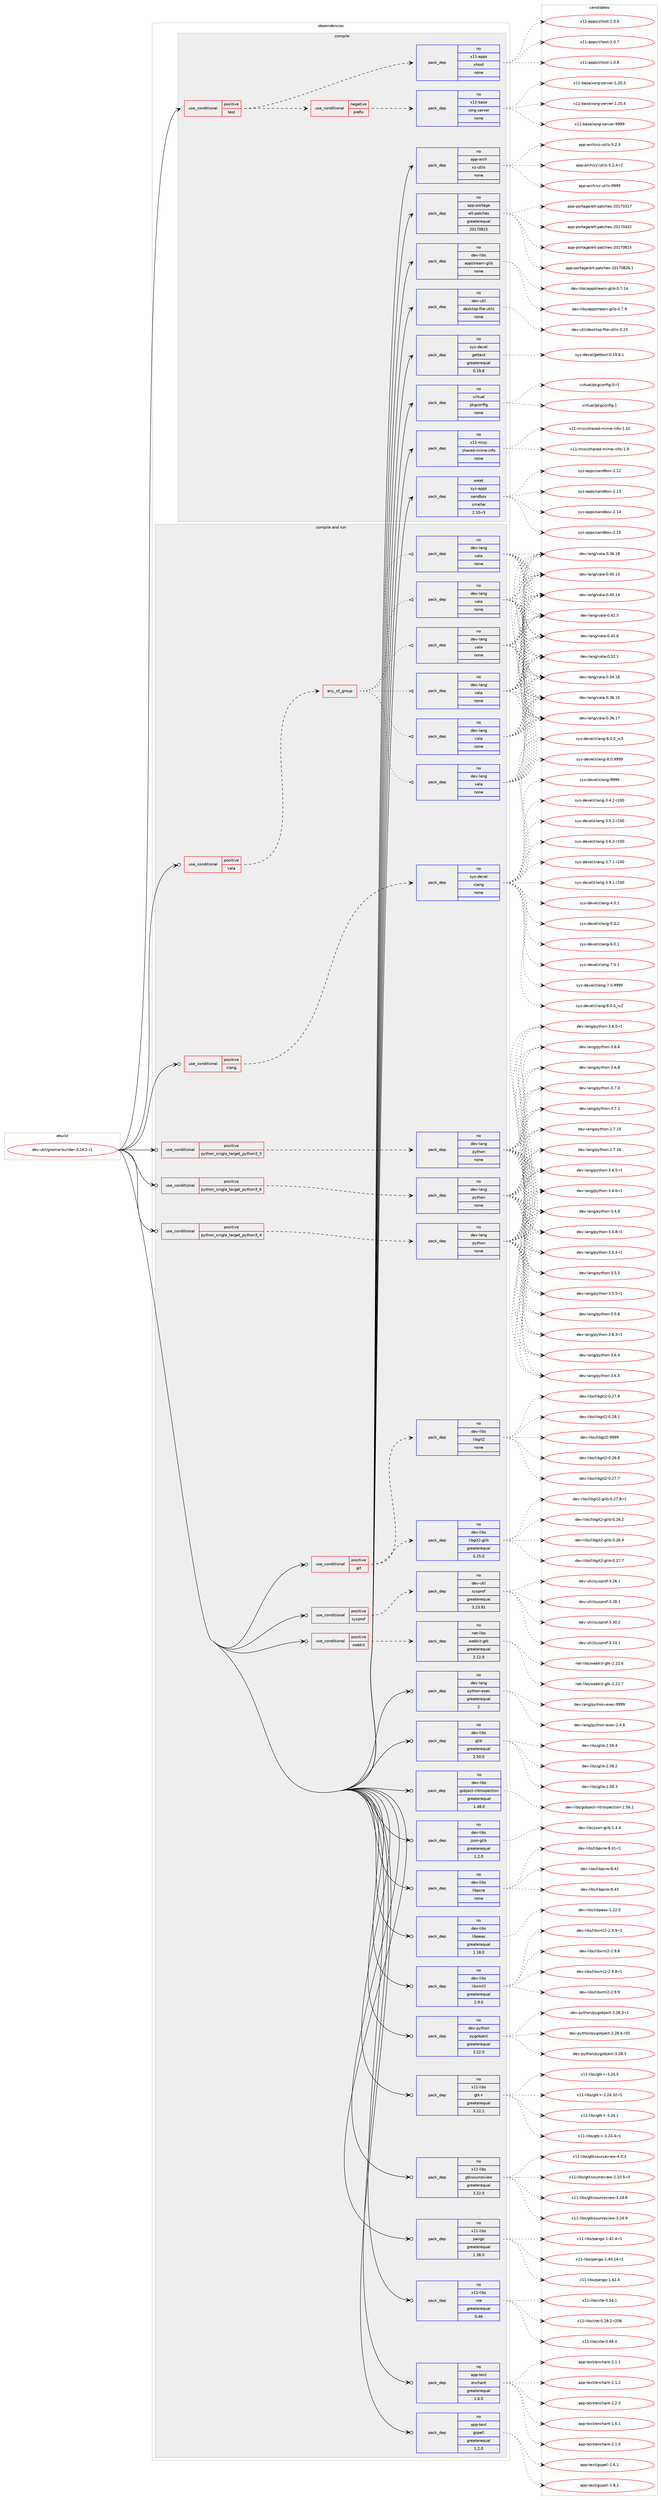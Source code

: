digraph prolog {

# *************
# Graph options
# *************

newrank=true;
concentrate=true;
compound=true;
graph [rankdir=LR,fontname=Helvetica,fontsize=10,ranksep=1.5];#, ranksep=2.5, nodesep=0.2];
edge  [arrowhead=vee];
node  [fontname=Helvetica,fontsize=10];

# **********
# The ebuild
# **********

subgraph cluster_leftcol {
color=gray;
rank=same;
label=<<i>ebuild</i>>;
id [label="dev-util/gnome-builder-3.24.2-r1", color=red, width=4, href="../dev-util/gnome-builder-3.24.2-r1.svg"];
}

# ****************
# The dependencies
# ****************

subgraph cluster_midcol {
color=gray;
label=<<i>dependencies</i>>;
subgraph cluster_compile {
fillcolor="#eeeeee";
style=filled;
label=<<i>compile</i>>;
subgraph cond424450 {
dependency1545795 [label=<<TABLE BORDER="0" CELLBORDER="1" CELLSPACING="0" CELLPADDING="4"><TR><TD ROWSPAN="3" CELLPADDING="10">use_conditional</TD></TR><TR><TD>positive</TD></TR><TR><TD>test</TD></TR></TABLE>>, shape=none, color=red];
subgraph cond424451 {
dependency1545796 [label=<<TABLE BORDER="0" CELLBORDER="1" CELLSPACING="0" CELLPADDING="4"><TR><TD ROWSPAN="3" CELLPADDING="10">use_conditional</TD></TR><TR><TD>negative</TD></TR><TR><TD>prefix</TD></TR></TABLE>>, shape=none, color=red];
subgraph pack1097699 {
dependency1545797 [label=<<TABLE BORDER="0" CELLBORDER="1" CELLSPACING="0" CELLPADDING="4" WIDTH="220"><TR><TD ROWSPAN="6" CELLPADDING="30">pack_dep</TD></TR><TR><TD WIDTH="110">no</TD></TR><TR><TD>x11-base</TD></TR><TR><TD>xorg-server</TD></TR><TR><TD>none</TD></TR><TR><TD></TD></TR></TABLE>>, shape=none, color=blue];
}
dependency1545796:e -> dependency1545797:w [weight=20,style="dashed",arrowhead="vee"];
}
dependency1545795:e -> dependency1545796:w [weight=20,style="dashed",arrowhead="vee"];
subgraph pack1097700 {
dependency1545798 [label=<<TABLE BORDER="0" CELLBORDER="1" CELLSPACING="0" CELLPADDING="4" WIDTH="220"><TR><TD ROWSPAN="6" CELLPADDING="30">pack_dep</TD></TR><TR><TD WIDTH="110">no</TD></TR><TR><TD>x11-apps</TD></TR><TR><TD>xhost</TD></TR><TR><TD>none</TD></TR><TR><TD></TD></TR></TABLE>>, shape=none, color=blue];
}
dependency1545795:e -> dependency1545798:w [weight=20,style="dashed",arrowhead="vee"];
}
id:e -> dependency1545795:w [weight=20,style="solid",arrowhead="vee"];
subgraph pack1097701 {
dependency1545799 [label=<<TABLE BORDER="0" CELLBORDER="1" CELLSPACING="0" CELLPADDING="4" WIDTH="220"><TR><TD ROWSPAN="6" CELLPADDING="30">pack_dep</TD></TR><TR><TD WIDTH="110">no</TD></TR><TR><TD>app-arch</TD></TR><TR><TD>xz-utils</TD></TR><TR><TD>none</TD></TR><TR><TD></TD></TR></TABLE>>, shape=none, color=blue];
}
id:e -> dependency1545799:w [weight=20,style="solid",arrowhead="vee"];
subgraph pack1097702 {
dependency1545800 [label=<<TABLE BORDER="0" CELLBORDER="1" CELLSPACING="0" CELLPADDING="4" WIDTH="220"><TR><TD ROWSPAN="6" CELLPADDING="30">pack_dep</TD></TR><TR><TD WIDTH="110">no</TD></TR><TR><TD>app-portage</TD></TR><TR><TD>elt-patches</TD></TR><TR><TD>greaterequal</TD></TR><TR><TD>20170815</TD></TR></TABLE>>, shape=none, color=blue];
}
id:e -> dependency1545800:w [weight=20,style="solid",arrowhead="vee"];
subgraph pack1097703 {
dependency1545801 [label=<<TABLE BORDER="0" CELLBORDER="1" CELLSPACING="0" CELLPADDING="4" WIDTH="220"><TR><TD ROWSPAN="6" CELLPADDING="30">pack_dep</TD></TR><TR><TD WIDTH="110">no</TD></TR><TR><TD>dev-libs</TD></TR><TR><TD>appstream-glib</TD></TR><TR><TD>none</TD></TR><TR><TD></TD></TR></TABLE>>, shape=none, color=blue];
}
id:e -> dependency1545801:w [weight=20,style="solid",arrowhead="vee"];
subgraph pack1097704 {
dependency1545802 [label=<<TABLE BORDER="0" CELLBORDER="1" CELLSPACING="0" CELLPADDING="4" WIDTH="220"><TR><TD ROWSPAN="6" CELLPADDING="30">pack_dep</TD></TR><TR><TD WIDTH="110">no</TD></TR><TR><TD>dev-util</TD></TR><TR><TD>desktop-file-utils</TD></TR><TR><TD>none</TD></TR><TR><TD></TD></TR></TABLE>>, shape=none, color=blue];
}
id:e -> dependency1545802:w [weight=20,style="solid",arrowhead="vee"];
subgraph pack1097705 {
dependency1545803 [label=<<TABLE BORDER="0" CELLBORDER="1" CELLSPACING="0" CELLPADDING="4" WIDTH="220"><TR><TD ROWSPAN="6" CELLPADDING="30">pack_dep</TD></TR><TR><TD WIDTH="110">no</TD></TR><TR><TD>sys-devel</TD></TR><TR><TD>gettext</TD></TR><TR><TD>greaterequal</TD></TR><TR><TD>0.19.8</TD></TR></TABLE>>, shape=none, color=blue];
}
id:e -> dependency1545803:w [weight=20,style="solid",arrowhead="vee"];
subgraph pack1097706 {
dependency1545804 [label=<<TABLE BORDER="0" CELLBORDER="1" CELLSPACING="0" CELLPADDING="4" WIDTH="220"><TR><TD ROWSPAN="6" CELLPADDING="30">pack_dep</TD></TR><TR><TD WIDTH="110">no</TD></TR><TR><TD>virtual</TD></TR><TR><TD>pkgconfig</TD></TR><TR><TD>none</TD></TR><TR><TD></TD></TR></TABLE>>, shape=none, color=blue];
}
id:e -> dependency1545804:w [weight=20,style="solid",arrowhead="vee"];
subgraph pack1097707 {
dependency1545805 [label=<<TABLE BORDER="0" CELLBORDER="1" CELLSPACING="0" CELLPADDING="4" WIDTH="220"><TR><TD ROWSPAN="6" CELLPADDING="30">pack_dep</TD></TR><TR><TD WIDTH="110">no</TD></TR><TR><TD>x11-misc</TD></TR><TR><TD>shared-mime-info</TD></TR><TR><TD>none</TD></TR><TR><TD></TD></TR></TABLE>>, shape=none, color=blue];
}
id:e -> dependency1545805:w [weight=20,style="solid",arrowhead="vee"];
subgraph pack1097708 {
dependency1545806 [label=<<TABLE BORDER="0" CELLBORDER="1" CELLSPACING="0" CELLPADDING="4" WIDTH="220"><TR><TD ROWSPAN="6" CELLPADDING="30">pack_dep</TD></TR><TR><TD WIDTH="110">weak</TD></TR><TR><TD>sys-apps</TD></TR><TR><TD>sandbox</TD></TR><TR><TD>smaller</TD></TR><TR><TD>2.10-r3</TD></TR></TABLE>>, shape=none, color=blue];
}
id:e -> dependency1545806:w [weight=20,style="solid",arrowhead="vee"];
}
subgraph cluster_compileandrun {
fillcolor="#eeeeee";
style=filled;
label=<<i>compile and run</i>>;
subgraph cond424452 {
dependency1545807 [label=<<TABLE BORDER="0" CELLBORDER="1" CELLSPACING="0" CELLPADDING="4"><TR><TD ROWSPAN="3" CELLPADDING="10">use_conditional</TD></TR><TR><TD>positive</TD></TR><TR><TD>clang</TD></TR></TABLE>>, shape=none, color=red];
subgraph pack1097709 {
dependency1545808 [label=<<TABLE BORDER="0" CELLBORDER="1" CELLSPACING="0" CELLPADDING="4" WIDTH="220"><TR><TD ROWSPAN="6" CELLPADDING="30">pack_dep</TD></TR><TR><TD WIDTH="110">no</TD></TR><TR><TD>sys-devel</TD></TR><TR><TD>clang</TD></TR><TR><TD>none</TD></TR><TR><TD></TD></TR></TABLE>>, shape=none, color=blue];
}
dependency1545807:e -> dependency1545808:w [weight=20,style="dashed",arrowhead="vee"];
}
id:e -> dependency1545807:w [weight=20,style="solid",arrowhead="odotvee"];
subgraph cond424453 {
dependency1545809 [label=<<TABLE BORDER="0" CELLBORDER="1" CELLSPACING="0" CELLPADDING="4"><TR><TD ROWSPAN="3" CELLPADDING="10">use_conditional</TD></TR><TR><TD>positive</TD></TR><TR><TD>git</TD></TR></TABLE>>, shape=none, color=red];
subgraph pack1097710 {
dependency1545810 [label=<<TABLE BORDER="0" CELLBORDER="1" CELLSPACING="0" CELLPADDING="4" WIDTH="220"><TR><TD ROWSPAN="6" CELLPADDING="30">pack_dep</TD></TR><TR><TD WIDTH="110">no</TD></TR><TR><TD>dev-libs</TD></TR><TR><TD>libgit2</TD></TR><TR><TD>none</TD></TR><TR><TD></TD></TR></TABLE>>, shape=none, color=blue];
}
dependency1545809:e -> dependency1545810:w [weight=20,style="dashed",arrowhead="vee"];
subgraph pack1097711 {
dependency1545811 [label=<<TABLE BORDER="0" CELLBORDER="1" CELLSPACING="0" CELLPADDING="4" WIDTH="220"><TR><TD ROWSPAN="6" CELLPADDING="30">pack_dep</TD></TR><TR><TD WIDTH="110">no</TD></TR><TR><TD>dev-libs</TD></TR><TR><TD>libgit2-glib</TD></TR><TR><TD>greaterequal</TD></TR><TR><TD>0.25.0</TD></TR></TABLE>>, shape=none, color=blue];
}
dependency1545809:e -> dependency1545811:w [weight=20,style="dashed",arrowhead="vee"];
}
id:e -> dependency1545809:w [weight=20,style="solid",arrowhead="odotvee"];
subgraph cond424454 {
dependency1545812 [label=<<TABLE BORDER="0" CELLBORDER="1" CELLSPACING="0" CELLPADDING="4"><TR><TD ROWSPAN="3" CELLPADDING="10">use_conditional</TD></TR><TR><TD>positive</TD></TR><TR><TD>python_single_target_python3_4</TD></TR></TABLE>>, shape=none, color=red];
subgraph pack1097712 {
dependency1545813 [label=<<TABLE BORDER="0" CELLBORDER="1" CELLSPACING="0" CELLPADDING="4" WIDTH="220"><TR><TD ROWSPAN="6" CELLPADDING="30">pack_dep</TD></TR><TR><TD WIDTH="110">no</TD></TR><TR><TD>dev-lang</TD></TR><TR><TD>python</TD></TR><TR><TD>none</TD></TR><TR><TD></TD></TR></TABLE>>, shape=none, color=blue];
}
dependency1545812:e -> dependency1545813:w [weight=20,style="dashed",arrowhead="vee"];
}
id:e -> dependency1545812:w [weight=20,style="solid",arrowhead="odotvee"];
subgraph cond424455 {
dependency1545814 [label=<<TABLE BORDER="0" CELLBORDER="1" CELLSPACING="0" CELLPADDING="4"><TR><TD ROWSPAN="3" CELLPADDING="10">use_conditional</TD></TR><TR><TD>positive</TD></TR><TR><TD>python_single_target_python3_5</TD></TR></TABLE>>, shape=none, color=red];
subgraph pack1097713 {
dependency1545815 [label=<<TABLE BORDER="0" CELLBORDER="1" CELLSPACING="0" CELLPADDING="4" WIDTH="220"><TR><TD ROWSPAN="6" CELLPADDING="30">pack_dep</TD></TR><TR><TD WIDTH="110">no</TD></TR><TR><TD>dev-lang</TD></TR><TR><TD>python</TD></TR><TR><TD>none</TD></TR><TR><TD></TD></TR></TABLE>>, shape=none, color=blue];
}
dependency1545814:e -> dependency1545815:w [weight=20,style="dashed",arrowhead="vee"];
}
id:e -> dependency1545814:w [weight=20,style="solid",arrowhead="odotvee"];
subgraph cond424456 {
dependency1545816 [label=<<TABLE BORDER="0" CELLBORDER="1" CELLSPACING="0" CELLPADDING="4"><TR><TD ROWSPAN="3" CELLPADDING="10">use_conditional</TD></TR><TR><TD>positive</TD></TR><TR><TD>python_single_target_python3_6</TD></TR></TABLE>>, shape=none, color=red];
subgraph pack1097714 {
dependency1545817 [label=<<TABLE BORDER="0" CELLBORDER="1" CELLSPACING="0" CELLPADDING="4" WIDTH="220"><TR><TD ROWSPAN="6" CELLPADDING="30">pack_dep</TD></TR><TR><TD WIDTH="110">no</TD></TR><TR><TD>dev-lang</TD></TR><TR><TD>python</TD></TR><TR><TD>none</TD></TR><TR><TD></TD></TR></TABLE>>, shape=none, color=blue];
}
dependency1545816:e -> dependency1545817:w [weight=20,style="dashed",arrowhead="vee"];
}
id:e -> dependency1545816:w [weight=20,style="solid",arrowhead="odotvee"];
subgraph cond424457 {
dependency1545818 [label=<<TABLE BORDER="0" CELLBORDER="1" CELLSPACING="0" CELLPADDING="4"><TR><TD ROWSPAN="3" CELLPADDING="10">use_conditional</TD></TR><TR><TD>positive</TD></TR><TR><TD>sysprof</TD></TR></TABLE>>, shape=none, color=red];
subgraph pack1097715 {
dependency1545819 [label=<<TABLE BORDER="0" CELLBORDER="1" CELLSPACING="0" CELLPADDING="4" WIDTH="220"><TR><TD ROWSPAN="6" CELLPADDING="30">pack_dep</TD></TR><TR><TD WIDTH="110">no</TD></TR><TR><TD>dev-util</TD></TR><TR><TD>sysprof</TD></TR><TR><TD>greaterequal</TD></TR><TR><TD>3.23.91</TD></TR></TABLE>>, shape=none, color=blue];
}
dependency1545818:e -> dependency1545819:w [weight=20,style="dashed",arrowhead="vee"];
}
id:e -> dependency1545818:w [weight=20,style="solid",arrowhead="odotvee"];
subgraph cond424458 {
dependency1545820 [label=<<TABLE BORDER="0" CELLBORDER="1" CELLSPACING="0" CELLPADDING="4"><TR><TD ROWSPAN="3" CELLPADDING="10">use_conditional</TD></TR><TR><TD>positive</TD></TR><TR><TD>vala</TD></TR></TABLE>>, shape=none, color=red];
subgraph any23053 {
dependency1545821 [label=<<TABLE BORDER="0" CELLBORDER="1" CELLSPACING="0" CELLPADDING="4"><TR><TD CELLPADDING="10">any_of_group</TD></TR></TABLE>>, shape=none, color=red];subgraph pack1097716 {
dependency1545822 [label=<<TABLE BORDER="0" CELLBORDER="1" CELLSPACING="0" CELLPADDING="4" WIDTH="220"><TR><TD ROWSPAN="6" CELLPADDING="30">pack_dep</TD></TR><TR><TD WIDTH="110">no</TD></TR><TR><TD>dev-lang</TD></TR><TR><TD>vala</TD></TR><TR><TD>none</TD></TR><TR><TD></TD></TR></TABLE>>, shape=none, color=blue];
}
dependency1545821:e -> dependency1545822:w [weight=20,style="dotted",arrowhead="oinv"];
subgraph pack1097717 {
dependency1545823 [label=<<TABLE BORDER="0" CELLBORDER="1" CELLSPACING="0" CELLPADDING="4" WIDTH="220"><TR><TD ROWSPAN="6" CELLPADDING="30">pack_dep</TD></TR><TR><TD WIDTH="110">no</TD></TR><TR><TD>dev-lang</TD></TR><TR><TD>vala</TD></TR><TR><TD>none</TD></TR><TR><TD></TD></TR></TABLE>>, shape=none, color=blue];
}
dependency1545821:e -> dependency1545823:w [weight=20,style="dotted",arrowhead="oinv"];
subgraph pack1097718 {
dependency1545824 [label=<<TABLE BORDER="0" CELLBORDER="1" CELLSPACING="0" CELLPADDING="4" WIDTH="220"><TR><TD ROWSPAN="6" CELLPADDING="30">pack_dep</TD></TR><TR><TD WIDTH="110">no</TD></TR><TR><TD>dev-lang</TD></TR><TR><TD>vala</TD></TR><TR><TD>none</TD></TR><TR><TD></TD></TR></TABLE>>, shape=none, color=blue];
}
dependency1545821:e -> dependency1545824:w [weight=20,style="dotted",arrowhead="oinv"];
subgraph pack1097719 {
dependency1545825 [label=<<TABLE BORDER="0" CELLBORDER="1" CELLSPACING="0" CELLPADDING="4" WIDTH="220"><TR><TD ROWSPAN="6" CELLPADDING="30">pack_dep</TD></TR><TR><TD WIDTH="110">no</TD></TR><TR><TD>dev-lang</TD></TR><TR><TD>vala</TD></TR><TR><TD>none</TD></TR><TR><TD></TD></TR></TABLE>>, shape=none, color=blue];
}
dependency1545821:e -> dependency1545825:w [weight=20,style="dotted",arrowhead="oinv"];
subgraph pack1097720 {
dependency1545826 [label=<<TABLE BORDER="0" CELLBORDER="1" CELLSPACING="0" CELLPADDING="4" WIDTH="220"><TR><TD ROWSPAN="6" CELLPADDING="30">pack_dep</TD></TR><TR><TD WIDTH="110">no</TD></TR><TR><TD>dev-lang</TD></TR><TR><TD>vala</TD></TR><TR><TD>none</TD></TR><TR><TD></TD></TR></TABLE>>, shape=none, color=blue];
}
dependency1545821:e -> dependency1545826:w [weight=20,style="dotted",arrowhead="oinv"];
subgraph pack1097721 {
dependency1545827 [label=<<TABLE BORDER="0" CELLBORDER="1" CELLSPACING="0" CELLPADDING="4" WIDTH="220"><TR><TD ROWSPAN="6" CELLPADDING="30">pack_dep</TD></TR><TR><TD WIDTH="110">no</TD></TR><TR><TD>dev-lang</TD></TR><TR><TD>vala</TD></TR><TR><TD>none</TD></TR><TR><TD></TD></TR></TABLE>>, shape=none, color=blue];
}
dependency1545821:e -> dependency1545827:w [weight=20,style="dotted",arrowhead="oinv"];
}
dependency1545820:e -> dependency1545821:w [weight=20,style="dashed",arrowhead="vee"];
}
id:e -> dependency1545820:w [weight=20,style="solid",arrowhead="odotvee"];
subgraph cond424459 {
dependency1545828 [label=<<TABLE BORDER="0" CELLBORDER="1" CELLSPACING="0" CELLPADDING="4"><TR><TD ROWSPAN="3" CELLPADDING="10">use_conditional</TD></TR><TR><TD>positive</TD></TR><TR><TD>webkit</TD></TR></TABLE>>, shape=none, color=red];
subgraph pack1097722 {
dependency1545829 [label=<<TABLE BORDER="0" CELLBORDER="1" CELLSPACING="0" CELLPADDING="4" WIDTH="220"><TR><TD ROWSPAN="6" CELLPADDING="30">pack_dep</TD></TR><TR><TD WIDTH="110">no</TD></TR><TR><TD>net-libs</TD></TR><TR><TD>webkit-gtk</TD></TR><TR><TD>greaterequal</TD></TR><TR><TD>2.12.0</TD></TR></TABLE>>, shape=none, color=blue];
}
dependency1545828:e -> dependency1545829:w [weight=20,style="dashed",arrowhead="vee"];
}
id:e -> dependency1545828:w [weight=20,style="solid",arrowhead="odotvee"];
subgraph pack1097723 {
dependency1545830 [label=<<TABLE BORDER="0" CELLBORDER="1" CELLSPACING="0" CELLPADDING="4" WIDTH="220"><TR><TD ROWSPAN="6" CELLPADDING="30">pack_dep</TD></TR><TR><TD WIDTH="110">no</TD></TR><TR><TD>app-text</TD></TR><TR><TD>enchant</TD></TR><TR><TD>greaterequal</TD></TR><TR><TD>1.6.0</TD></TR></TABLE>>, shape=none, color=blue];
}
id:e -> dependency1545830:w [weight=20,style="solid",arrowhead="odotvee"];
subgraph pack1097724 {
dependency1545831 [label=<<TABLE BORDER="0" CELLBORDER="1" CELLSPACING="0" CELLPADDING="4" WIDTH="220"><TR><TD ROWSPAN="6" CELLPADDING="30">pack_dep</TD></TR><TR><TD WIDTH="110">no</TD></TR><TR><TD>app-text</TD></TR><TR><TD>gspell</TD></TR><TR><TD>greaterequal</TD></TR><TR><TD>1.2.0</TD></TR></TABLE>>, shape=none, color=blue];
}
id:e -> dependency1545831:w [weight=20,style="solid",arrowhead="odotvee"];
subgraph pack1097725 {
dependency1545832 [label=<<TABLE BORDER="0" CELLBORDER="1" CELLSPACING="0" CELLPADDING="4" WIDTH="220"><TR><TD ROWSPAN="6" CELLPADDING="30">pack_dep</TD></TR><TR><TD WIDTH="110">no</TD></TR><TR><TD>dev-lang</TD></TR><TR><TD>python-exec</TD></TR><TR><TD>greaterequal</TD></TR><TR><TD>2</TD></TR></TABLE>>, shape=none, color=blue];
}
id:e -> dependency1545832:w [weight=20,style="solid",arrowhead="odotvee"];
subgraph pack1097726 {
dependency1545833 [label=<<TABLE BORDER="0" CELLBORDER="1" CELLSPACING="0" CELLPADDING="4" WIDTH="220"><TR><TD ROWSPAN="6" CELLPADDING="30">pack_dep</TD></TR><TR><TD WIDTH="110">no</TD></TR><TR><TD>dev-libs</TD></TR><TR><TD>glib</TD></TR><TR><TD>greaterequal</TD></TR><TR><TD>2.50.0</TD></TR></TABLE>>, shape=none, color=blue];
}
id:e -> dependency1545833:w [weight=20,style="solid",arrowhead="odotvee"];
subgraph pack1097727 {
dependency1545834 [label=<<TABLE BORDER="0" CELLBORDER="1" CELLSPACING="0" CELLPADDING="4" WIDTH="220"><TR><TD ROWSPAN="6" CELLPADDING="30">pack_dep</TD></TR><TR><TD WIDTH="110">no</TD></TR><TR><TD>dev-libs</TD></TR><TR><TD>gobject-introspection</TD></TR><TR><TD>greaterequal</TD></TR><TR><TD>1.48.0</TD></TR></TABLE>>, shape=none, color=blue];
}
id:e -> dependency1545834:w [weight=20,style="solid",arrowhead="odotvee"];
subgraph pack1097728 {
dependency1545835 [label=<<TABLE BORDER="0" CELLBORDER="1" CELLSPACING="0" CELLPADDING="4" WIDTH="220"><TR><TD ROWSPAN="6" CELLPADDING="30">pack_dep</TD></TR><TR><TD WIDTH="110">no</TD></TR><TR><TD>dev-libs</TD></TR><TR><TD>json-glib</TD></TR><TR><TD>greaterequal</TD></TR><TR><TD>1.2.0</TD></TR></TABLE>>, shape=none, color=blue];
}
id:e -> dependency1545835:w [weight=20,style="solid",arrowhead="odotvee"];
subgraph pack1097729 {
dependency1545836 [label=<<TABLE BORDER="0" CELLBORDER="1" CELLSPACING="0" CELLPADDING="4" WIDTH="220"><TR><TD ROWSPAN="6" CELLPADDING="30">pack_dep</TD></TR><TR><TD WIDTH="110">no</TD></TR><TR><TD>dev-libs</TD></TR><TR><TD>libpcre</TD></TR><TR><TD>none</TD></TR><TR><TD></TD></TR></TABLE>>, shape=none, color=blue];
}
id:e -> dependency1545836:w [weight=20,style="solid",arrowhead="odotvee"];
subgraph pack1097730 {
dependency1545837 [label=<<TABLE BORDER="0" CELLBORDER="1" CELLSPACING="0" CELLPADDING="4" WIDTH="220"><TR><TD ROWSPAN="6" CELLPADDING="30">pack_dep</TD></TR><TR><TD WIDTH="110">no</TD></TR><TR><TD>dev-libs</TD></TR><TR><TD>libpeas</TD></TR><TR><TD>greaterequal</TD></TR><TR><TD>1.18.0</TD></TR></TABLE>>, shape=none, color=blue];
}
id:e -> dependency1545837:w [weight=20,style="solid",arrowhead="odotvee"];
subgraph pack1097731 {
dependency1545838 [label=<<TABLE BORDER="0" CELLBORDER="1" CELLSPACING="0" CELLPADDING="4" WIDTH="220"><TR><TD ROWSPAN="6" CELLPADDING="30">pack_dep</TD></TR><TR><TD WIDTH="110">no</TD></TR><TR><TD>dev-libs</TD></TR><TR><TD>libxml2</TD></TR><TR><TD>greaterequal</TD></TR><TR><TD>2.9.0</TD></TR></TABLE>>, shape=none, color=blue];
}
id:e -> dependency1545838:w [weight=20,style="solid",arrowhead="odotvee"];
subgraph pack1097732 {
dependency1545839 [label=<<TABLE BORDER="0" CELLBORDER="1" CELLSPACING="0" CELLPADDING="4" WIDTH="220"><TR><TD ROWSPAN="6" CELLPADDING="30">pack_dep</TD></TR><TR><TD WIDTH="110">no</TD></TR><TR><TD>dev-python</TD></TR><TR><TD>pygobject</TD></TR><TR><TD>greaterequal</TD></TR><TR><TD>3.22.0</TD></TR></TABLE>>, shape=none, color=blue];
}
id:e -> dependency1545839:w [weight=20,style="solid",arrowhead="odotvee"];
subgraph pack1097733 {
dependency1545840 [label=<<TABLE BORDER="0" CELLBORDER="1" CELLSPACING="0" CELLPADDING="4" WIDTH="220"><TR><TD ROWSPAN="6" CELLPADDING="30">pack_dep</TD></TR><TR><TD WIDTH="110">no</TD></TR><TR><TD>x11-libs</TD></TR><TR><TD>gtk+</TD></TR><TR><TD>greaterequal</TD></TR><TR><TD>3.22.1</TD></TR></TABLE>>, shape=none, color=blue];
}
id:e -> dependency1545840:w [weight=20,style="solid",arrowhead="odotvee"];
subgraph pack1097734 {
dependency1545841 [label=<<TABLE BORDER="0" CELLBORDER="1" CELLSPACING="0" CELLPADDING="4" WIDTH="220"><TR><TD ROWSPAN="6" CELLPADDING="30">pack_dep</TD></TR><TR><TD WIDTH="110">no</TD></TR><TR><TD>x11-libs</TD></TR><TR><TD>gtksourceview</TD></TR><TR><TD>greaterequal</TD></TR><TR><TD>3.22.0</TD></TR></TABLE>>, shape=none, color=blue];
}
id:e -> dependency1545841:w [weight=20,style="solid",arrowhead="odotvee"];
subgraph pack1097735 {
dependency1545842 [label=<<TABLE BORDER="0" CELLBORDER="1" CELLSPACING="0" CELLPADDING="4" WIDTH="220"><TR><TD ROWSPAN="6" CELLPADDING="30">pack_dep</TD></TR><TR><TD WIDTH="110">no</TD></TR><TR><TD>x11-libs</TD></TR><TR><TD>pango</TD></TR><TR><TD>greaterequal</TD></TR><TR><TD>1.38.0</TD></TR></TABLE>>, shape=none, color=blue];
}
id:e -> dependency1545842:w [weight=20,style="solid",arrowhead="odotvee"];
subgraph pack1097736 {
dependency1545843 [label=<<TABLE BORDER="0" CELLBORDER="1" CELLSPACING="0" CELLPADDING="4" WIDTH="220"><TR><TD ROWSPAN="6" CELLPADDING="30">pack_dep</TD></TR><TR><TD WIDTH="110">no</TD></TR><TR><TD>x11-libs</TD></TR><TR><TD>vte</TD></TR><TR><TD>greaterequal</TD></TR><TR><TD>0.46</TD></TR></TABLE>>, shape=none, color=blue];
}
id:e -> dependency1545843:w [weight=20,style="solid",arrowhead="odotvee"];
}
subgraph cluster_run {
fillcolor="#eeeeee";
style=filled;
label=<<i>run</i>>;
}
}

# **************
# The candidates
# **************

subgraph cluster_choices {
rank=same;
color=gray;
label=<<i>candidates</i>>;

subgraph choice1097699 {
color=black;
nodesep=1;
choice1204949459897115101471201111141034511510111411810111445494650484651 [label="x11-base/xorg-server-1.20.3", color=red, width=4,href="../x11-base/xorg-server-1.20.3.svg"];
choice1204949459897115101471201111141034511510111411810111445494650484652 [label="x11-base/xorg-server-1.20.4", color=red, width=4,href="../x11-base/xorg-server-1.20.4.svg"];
choice120494945989711510147120111114103451151011141181011144557575757 [label="x11-base/xorg-server-9999", color=red, width=4,href="../x11-base/xorg-server-9999.svg"];
dependency1545797:e -> choice1204949459897115101471201111141034511510111411810111445494650484651:w [style=dotted,weight="100"];
dependency1545797:e -> choice1204949459897115101471201111141034511510111411810111445494650484652:w [style=dotted,weight="100"];
dependency1545797:e -> choice120494945989711510147120111114103451151011141181011144557575757:w [style=dotted,weight="100"];
}
subgraph choice1097700 {
color=black;
nodesep=1;
choice1204949459711211211547120104111115116454946484654 [label="x11-apps/xhost-1.0.6", color=red, width=4,href="../x11-apps/xhost-1.0.6.svg"];
choice1204949459711211211547120104111115116454946484655 [label="x11-apps/xhost-1.0.7", color=red, width=4,href="../x11-apps/xhost-1.0.7.svg"];
choice1204949459711211211547120104111115116454946484656 [label="x11-apps/xhost-1.0.8", color=red, width=4,href="../x11-apps/xhost-1.0.8.svg"];
dependency1545798:e -> choice1204949459711211211547120104111115116454946484654:w [style=dotted,weight="100"];
dependency1545798:e -> choice1204949459711211211547120104111115116454946484655:w [style=dotted,weight="100"];
dependency1545798:e -> choice1204949459711211211547120104111115116454946484656:w [style=dotted,weight="100"];
}
subgraph choice1097701 {
color=black;
nodesep=1;
choice971121124597114991044712012245117116105108115455346504651 [label="app-arch/xz-utils-5.2.3", color=red, width=4,href="../app-arch/xz-utils-5.2.3.svg"];
choice9711211245971149910447120122451171161051081154553465046524511450 [label="app-arch/xz-utils-5.2.4-r2", color=red, width=4,href="../app-arch/xz-utils-5.2.4-r2.svg"];
choice9711211245971149910447120122451171161051081154557575757 [label="app-arch/xz-utils-9999", color=red, width=4,href="../app-arch/xz-utils-9999.svg"];
dependency1545799:e -> choice971121124597114991044712012245117116105108115455346504651:w [style=dotted,weight="100"];
dependency1545799:e -> choice9711211245971149910447120122451171161051081154553465046524511450:w [style=dotted,weight="100"];
dependency1545799:e -> choice9711211245971149910447120122451171161051081154557575757:w [style=dotted,weight="100"];
}
subgraph choice1097702 {
color=black;
nodesep=1;
choice97112112451121111141169710310147101108116451129711699104101115455048495548514955 [label="app-portage/elt-patches-20170317", color=red, width=4,href="../app-portage/elt-patches-20170317.svg"];
choice97112112451121111141169710310147101108116451129711699104101115455048495548525050 [label="app-portage/elt-patches-20170422", color=red, width=4,href="../app-portage/elt-patches-20170422.svg"];
choice97112112451121111141169710310147101108116451129711699104101115455048495548564953 [label="app-portage/elt-patches-20170815", color=red, width=4,href="../app-portage/elt-patches-20170815.svg"];
choice971121124511211111411697103101471011081164511297116991041011154550484955485650544649 [label="app-portage/elt-patches-20170826.1", color=red, width=4,href="../app-portage/elt-patches-20170826.1.svg"];
dependency1545800:e -> choice97112112451121111141169710310147101108116451129711699104101115455048495548514955:w [style=dotted,weight="100"];
dependency1545800:e -> choice97112112451121111141169710310147101108116451129711699104101115455048495548525050:w [style=dotted,weight="100"];
dependency1545800:e -> choice97112112451121111141169710310147101108116451129711699104101115455048495548564953:w [style=dotted,weight="100"];
dependency1545800:e -> choice971121124511211111411697103101471011081164511297116991041011154550484955485650544649:w [style=dotted,weight="100"];
}
subgraph choice1097703 {
color=black;
nodesep=1;
choice1001011184510810598115479711211211511611410197109451031081059845484655464952 [label="dev-libs/appstream-glib-0.7.14", color=red, width=4,href="../dev-libs/appstream-glib-0.7.14.svg"];
choice10010111845108105981154797112112115116114101971094510310810598454846554657 [label="dev-libs/appstream-glib-0.7.9", color=red, width=4,href="../dev-libs/appstream-glib-0.7.9.svg"];
dependency1545801:e -> choice1001011184510810598115479711211211511611410197109451031081059845484655464952:w [style=dotted,weight="100"];
dependency1545801:e -> choice10010111845108105981154797112112115116114101971094510310810598454846554657:w [style=dotted,weight="100"];
}
subgraph choice1097704 {
color=black;
nodesep=1;
choice100101118451171161051084710010111510711611111245102105108101451171161051081154548465051 [label="dev-util/desktop-file-utils-0.23", color=red, width=4,href="../dev-util/desktop-file-utils-0.23.svg"];
dependency1545802:e -> choice100101118451171161051084710010111510711611111245102105108101451171161051081154548465051:w [style=dotted,weight="100"];
}
subgraph choice1097705 {
color=black;
nodesep=1;
choice1151211154510010111810110847103101116116101120116454846495746564649 [label="sys-devel/gettext-0.19.8.1", color=red, width=4,href="../sys-devel/gettext-0.19.8.1.svg"];
dependency1545803:e -> choice1151211154510010111810110847103101116116101120116454846495746564649:w [style=dotted,weight="100"];
}
subgraph choice1097706 {
color=black;
nodesep=1;
choice11810511411611797108471121071039911111010210510345484511449 [label="virtual/pkgconfig-0-r1", color=red, width=4,href="../virtual/pkgconfig-0-r1.svg"];
choice1181051141161179710847112107103991111101021051034549 [label="virtual/pkgconfig-1", color=red, width=4,href="../virtual/pkgconfig-1.svg"];
dependency1545804:e -> choice11810511411611797108471121071039911111010210510345484511449:w [style=dotted,weight="100"];
dependency1545804:e -> choice1181051141161179710847112107103991111101021051034549:w [style=dotted,weight="100"];
}
subgraph choice1097707 {
color=black;
nodesep=1;
choice12049494510910511599471151049711410110045109105109101451051101021114549464948 [label="x11-misc/shared-mime-info-1.10", color=red, width=4,href="../x11-misc/shared-mime-info-1.10.svg"];
choice120494945109105115994711510497114101100451091051091014510511010211145494657 [label="x11-misc/shared-mime-info-1.9", color=red, width=4,href="../x11-misc/shared-mime-info-1.9.svg"];
dependency1545805:e -> choice12049494510910511599471151049711410110045109105109101451051101021114549464948:w [style=dotted,weight="100"];
dependency1545805:e -> choice120494945109105115994711510497114101100451091051091014510511010211145494657:w [style=dotted,weight="100"];
}
subgraph choice1097708 {
color=black;
nodesep=1;
choice11512111545971121121154711597110100981111204550464950 [label="sys-apps/sandbox-2.12", color=red, width=4,href="../sys-apps/sandbox-2.12.svg"];
choice11512111545971121121154711597110100981111204550464951 [label="sys-apps/sandbox-2.13", color=red, width=4,href="../sys-apps/sandbox-2.13.svg"];
choice11512111545971121121154711597110100981111204550464952 [label="sys-apps/sandbox-2.14", color=red, width=4,href="../sys-apps/sandbox-2.14.svg"];
choice11512111545971121121154711597110100981111204550464953 [label="sys-apps/sandbox-2.15", color=red, width=4,href="../sys-apps/sandbox-2.15.svg"];
dependency1545806:e -> choice11512111545971121121154711597110100981111204550464950:w [style=dotted,weight="100"];
dependency1545806:e -> choice11512111545971121121154711597110100981111204550464951:w [style=dotted,weight="100"];
dependency1545806:e -> choice11512111545971121121154711597110100981111204550464952:w [style=dotted,weight="100"];
dependency1545806:e -> choice11512111545971121121154711597110100981111204550464953:w [style=dotted,weight="100"];
}
subgraph choice1097709 {
color=black;
nodesep=1;
choice1151211154510010111810110847991089711010345514652465045114494848 [label="sys-devel/clang-3.4.2-r100", color=red, width=4,href="../sys-devel/clang-3.4.2-r100.svg"];
choice1151211154510010111810110847991089711010345514653465045114494848 [label="sys-devel/clang-3.5.2-r100", color=red, width=4,href="../sys-devel/clang-3.5.2-r100.svg"];
choice1151211154510010111810110847991089711010345514654465045114494848 [label="sys-devel/clang-3.6.2-r100", color=red, width=4,href="../sys-devel/clang-3.6.2-r100.svg"];
choice1151211154510010111810110847991089711010345514655464945114494848 [label="sys-devel/clang-3.7.1-r100", color=red, width=4,href="../sys-devel/clang-3.7.1-r100.svg"];
choice1151211154510010111810110847991089711010345514657464945114494848 [label="sys-devel/clang-3.9.1-r100", color=red, width=4,href="../sys-devel/clang-3.9.1-r100.svg"];
choice11512111545100101118101108479910897110103455246484649 [label="sys-devel/clang-4.0.1", color=red, width=4,href="../sys-devel/clang-4.0.1.svg"];
choice11512111545100101118101108479910897110103455346484650 [label="sys-devel/clang-5.0.2", color=red, width=4,href="../sys-devel/clang-5.0.2.svg"];
choice11512111545100101118101108479910897110103455446484649 [label="sys-devel/clang-6.0.1", color=red, width=4,href="../sys-devel/clang-6.0.1.svg"];
choice11512111545100101118101108479910897110103455546484649 [label="sys-devel/clang-7.0.1", color=red, width=4,href="../sys-devel/clang-7.0.1.svg"];
choice11512111545100101118101108479910897110103455546484657575757 [label="sys-devel/clang-7.0.9999", color=red, width=4,href="../sys-devel/clang-7.0.9999.svg"];
choice11512111545100101118101108479910897110103455646484648951149950 [label="sys-devel/clang-8.0.0_rc2", color=red, width=4,href="../sys-devel/clang-8.0.0_rc2.svg"];
choice11512111545100101118101108479910897110103455646484648951149951 [label="sys-devel/clang-8.0.0_rc3", color=red, width=4,href="../sys-devel/clang-8.0.0_rc3.svg"];
choice11512111545100101118101108479910897110103455646484657575757 [label="sys-devel/clang-8.0.9999", color=red, width=4,href="../sys-devel/clang-8.0.9999.svg"];
choice115121115451001011181011084799108971101034557575757 [label="sys-devel/clang-9999", color=red, width=4,href="../sys-devel/clang-9999.svg"];
dependency1545808:e -> choice1151211154510010111810110847991089711010345514652465045114494848:w [style=dotted,weight="100"];
dependency1545808:e -> choice1151211154510010111810110847991089711010345514653465045114494848:w [style=dotted,weight="100"];
dependency1545808:e -> choice1151211154510010111810110847991089711010345514654465045114494848:w [style=dotted,weight="100"];
dependency1545808:e -> choice1151211154510010111810110847991089711010345514655464945114494848:w [style=dotted,weight="100"];
dependency1545808:e -> choice1151211154510010111810110847991089711010345514657464945114494848:w [style=dotted,weight="100"];
dependency1545808:e -> choice11512111545100101118101108479910897110103455246484649:w [style=dotted,weight="100"];
dependency1545808:e -> choice11512111545100101118101108479910897110103455346484650:w [style=dotted,weight="100"];
dependency1545808:e -> choice11512111545100101118101108479910897110103455446484649:w [style=dotted,weight="100"];
dependency1545808:e -> choice11512111545100101118101108479910897110103455546484649:w [style=dotted,weight="100"];
dependency1545808:e -> choice11512111545100101118101108479910897110103455546484657575757:w [style=dotted,weight="100"];
dependency1545808:e -> choice11512111545100101118101108479910897110103455646484648951149950:w [style=dotted,weight="100"];
dependency1545808:e -> choice11512111545100101118101108479910897110103455646484648951149951:w [style=dotted,weight="100"];
dependency1545808:e -> choice11512111545100101118101108479910897110103455646484657575757:w [style=dotted,weight="100"];
dependency1545808:e -> choice115121115451001011181011084799108971101034557575757:w [style=dotted,weight="100"];
}
subgraph choice1097710 {
color=black;
nodesep=1;
choice100101118451081059811547108105981031051165045484650544656 [label="dev-libs/libgit2-0.26.8", color=red, width=4,href="../dev-libs/libgit2-0.26.8.svg"];
choice100101118451081059811547108105981031051165045484650554655 [label="dev-libs/libgit2-0.27.7", color=red, width=4,href="../dev-libs/libgit2-0.27.7.svg"];
choice100101118451081059811547108105981031051165045484650554656 [label="dev-libs/libgit2-0.27.8", color=red, width=4,href="../dev-libs/libgit2-0.27.8.svg"];
choice100101118451081059811547108105981031051165045484650564649 [label="dev-libs/libgit2-0.28.1", color=red, width=4,href="../dev-libs/libgit2-0.28.1.svg"];
choice10010111845108105981154710810598103105116504557575757 [label="dev-libs/libgit2-9999", color=red, width=4,href="../dev-libs/libgit2-9999.svg"];
dependency1545810:e -> choice100101118451081059811547108105981031051165045484650544656:w [style=dotted,weight="100"];
dependency1545810:e -> choice100101118451081059811547108105981031051165045484650554655:w [style=dotted,weight="100"];
dependency1545810:e -> choice100101118451081059811547108105981031051165045484650554656:w [style=dotted,weight="100"];
dependency1545810:e -> choice100101118451081059811547108105981031051165045484650564649:w [style=dotted,weight="100"];
dependency1545810:e -> choice10010111845108105981154710810598103105116504557575757:w [style=dotted,weight="100"];
}
subgraph choice1097711 {
color=black;
nodesep=1;
choice1001011184510810598115471081059810310511650451031081059845484650544650 [label="dev-libs/libgit2-glib-0.26.2", color=red, width=4,href="../dev-libs/libgit2-glib-0.26.2.svg"];
choice1001011184510810598115471081059810310511650451031081059845484650544652 [label="dev-libs/libgit2-glib-0.26.4", color=red, width=4,href="../dev-libs/libgit2-glib-0.26.4.svg"];
choice1001011184510810598115471081059810310511650451031081059845484650554655 [label="dev-libs/libgit2-glib-0.27.7", color=red, width=4,href="../dev-libs/libgit2-glib-0.27.7.svg"];
choice10010111845108105981154710810598103105116504510310810598454846505546564511449 [label="dev-libs/libgit2-glib-0.27.8-r1", color=red, width=4,href="../dev-libs/libgit2-glib-0.27.8-r1.svg"];
dependency1545811:e -> choice1001011184510810598115471081059810310511650451031081059845484650544650:w [style=dotted,weight="100"];
dependency1545811:e -> choice1001011184510810598115471081059810310511650451031081059845484650544652:w [style=dotted,weight="100"];
dependency1545811:e -> choice1001011184510810598115471081059810310511650451031081059845484650554655:w [style=dotted,weight="100"];
dependency1545811:e -> choice10010111845108105981154710810598103105116504510310810598454846505546564511449:w [style=dotted,weight="100"];
}
subgraph choice1097712 {
color=black;
nodesep=1;
choice10010111845108971101034711212111610411111045504655464953 [label="dev-lang/python-2.7.15", color=red, width=4,href="../dev-lang/python-2.7.15.svg"];
choice10010111845108971101034711212111610411111045504655464954 [label="dev-lang/python-2.7.16", color=red, width=4,href="../dev-lang/python-2.7.16.svg"];
choice1001011184510897110103471121211161041111104551465246534511449 [label="dev-lang/python-3.4.5-r1", color=red, width=4,href="../dev-lang/python-3.4.5-r1.svg"];
choice1001011184510897110103471121211161041111104551465246544511449 [label="dev-lang/python-3.4.6-r1", color=red, width=4,href="../dev-lang/python-3.4.6-r1.svg"];
choice100101118451089711010347112121116104111110455146524656 [label="dev-lang/python-3.4.8", color=red, width=4,href="../dev-lang/python-3.4.8.svg"];
choice1001011184510897110103471121211161041111104551465246564511449 [label="dev-lang/python-3.4.8-r1", color=red, width=4,href="../dev-lang/python-3.4.8-r1.svg"];
choice1001011184510897110103471121211161041111104551465346524511449 [label="dev-lang/python-3.5.4-r1", color=red, width=4,href="../dev-lang/python-3.5.4-r1.svg"];
choice100101118451089711010347112121116104111110455146534653 [label="dev-lang/python-3.5.5", color=red, width=4,href="../dev-lang/python-3.5.5.svg"];
choice1001011184510897110103471121211161041111104551465346534511449 [label="dev-lang/python-3.5.5-r1", color=red, width=4,href="../dev-lang/python-3.5.5-r1.svg"];
choice100101118451089711010347112121116104111110455146534654 [label="dev-lang/python-3.5.6", color=red, width=4,href="../dev-lang/python-3.5.6.svg"];
choice1001011184510897110103471121211161041111104551465446514511449 [label="dev-lang/python-3.6.3-r1", color=red, width=4,href="../dev-lang/python-3.6.3-r1.svg"];
choice100101118451089711010347112121116104111110455146544652 [label="dev-lang/python-3.6.4", color=red, width=4,href="../dev-lang/python-3.6.4.svg"];
choice100101118451089711010347112121116104111110455146544653 [label="dev-lang/python-3.6.5", color=red, width=4,href="../dev-lang/python-3.6.5.svg"];
choice1001011184510897110103471121211161041111104551465446534511449 [label="dev-lang/python-3.6.5-r1", color=red, width=4,href="../dev-lang/python-3.6.5-r1.svg"];
choice100101118451089711010347112121116104111110455146544654 [label="dev-lang/python-3.6.6", color=red, width=4,href="../dev-lang/python-3.6.6.svg"];
choice100101118451089711010347112121116104111110455146544656 [label="dev-lang/python-3.6.8", color=red, width=4,href="../dev-lang/python-3.6.8.svg"];
choice100101118451089711010347112121116104111110455146554648 [label="dev-lang/python-3.7.0", color=red, width=4,href="../dev-lang/python-3.7.0.svg"];
choice100101118451089711010347112121116104111110455146554650 [label="dev-lang/python-3.7.2", color=red, width=4,href="../dev-lang/python-3.7.2.svg"];
dependency1545813:e -> choice10010111845108971101034711212111610411111045504655464953:w [style=dotted,weight="100"];
dependency1545813:e -> choice10010111845108971101034711212111610411111045504655464954:w [style=dotted,weight="100"];
dependency1545813:e -> choice1001011184510897110103471121211161041111104551465246534511449:w [style=dotted,weight="100"];
dependency1545813:e -> choice1001011184510897110103471121211161041111104551465246544511449:w [style=dotted,weight="100"];
dependency1545813:e -> choice100101118451089711010347112121116104111110455146524656:w [style=dotted,weight="100"];
dependency1545813:e -> choice1001011184510897110103471121211161041111104551465246564511449:w [style=dotted,weight="100"];
dependency1545813:e -> choice1001011184510897110103471121211161041111104551465346524511449:w [style=dotted,weight="100"];
dependency1545813:e -> choice100101118451089711010347112121116104111110455146534653:w [style=dotted,weight="100"];
dependency1545813:e -> choice1001011184510897110103471121211161041111104551465346534511449:w [style=dotted,weight="100"];
dependency1545813:e -> choice100101118451089711010347112121116104111110455146534654:w [style=dotted,weight="100"];
dependency1545813:e -> choice1001011184510897110103471121211161041111104551465446514511449:w [style=dotted,weight="100"];
dependency1545813:e -> choice100101118451089711010347112121116104111110455146544652:w [style=dotted,weight="100"];
dependency1545813:e -> choice100101118451089711010347112121116104111110455146544653:w [style=dotted,weight="100"];
dependency1545813:e -> choice1001011184510897110103471121211161041111104551465446534511449:w [style=dotted,weight="100"];
dependency1545813:e -> choice100101118451089711010347112121116104111110455146544654:w [style=dotted,weight="100"];
dependency1545813:e -> choice100101118451089711010347112121116104111110455146544656:w [style=dotted,weight="100"];
dependency1545813:e -> choice100101118451089711010347112121116104111110455146554648:w [style=dotted,weight="100"];
dependency1545813:e -> choice100101118451089711010347112121116104111110455146554650:w [style=dotted,weight="100"];
}
subgraph choice1097713 {
color=black;
nodesep=1;
choice10010111845108971101034711212111610411111045504655464953 [label="dev-lang/python-2.7.15", color=red, width=4,href="../dev-lang/python-2.7.15.svg"];
choice10010111845108971101034711212111610411111045504655464954 [label="dev-lang/python-2.7.16", color=red, width=4,href="../dev-lang/python-2.7.16.svg"];
choice1001011184510897110103471121211161041111104551465246534511449 [label="dev-lang/python-3.4.5-r1", color=red, width=4,href="../dev-lang/python-3.4.5-r1.svg"];
choice1001011184510897110103471121211161041111104551465246544511449 [label="dev-lang/python-3.4.6-r1", color=red, width=4,href="../dev-lang/python-3.4.6-r1.svg"];
choice100101118451089711010347112121116104111110455146524656 [label="dev-lang/python-3.4.8", color=red, width=4,href="../dev-lang/python-3.4.8.svg"];
choice1001011184510897110103471121211161041111104551465246564511449 [label="dev-lang/python-3.4.8-r1", color=red, width=4,href="../dev-lang/python-3.4.8-r1.svg"];
choice1001011184510897110103471121211161041111104551465346524511449 [label="dev-lang/python-3.5.4-r1", color=red, width=4,href="../dev-lang/python-3.5.4-r1.svg"];
choice100101118451089711010347112121116104111110455146534653 [label="dev-lang/python-3.5.5", color=red, width=4,href="../dev-lang/python-3.5.5.svg"];
choice1001011184510897110103471121211161041111104551465346534511449 [label="dev-lang/python-3.5.5-r1", color=red, width=4,href="../dev-lang/python-3.5.5-r1.svg"];
choice100101118451089711010347112121116104111110455146534654 [label="dev-lang/python-3.5.6", color=red, width=4,href="../dev-lang/python-3.5.6.svg"];
choice1001011184510897110103471121211161041111104551465446514511449 [label="dev-lang/python-3.6.3-r1", color=red, width=4,href="../dev-lang/python-3.6.3-r1.svg"];
choice100101118451089711010347112121116104111110455146544652 [label="dev-lang/python-3.6.4", color=red, width=4,href="../dev-lang/python-3.6.4.svg"];
choice100101118451089711010347112121116104111110455146544653 [label="dev-lang/python-3.6.5", color=red, width=4,href="../dev-lang/python-3.6.5.svg"];
choice1001011184510897110103471121211161041111104551465446534511449 [label="dev-lang/python-3.6.5-r1", color=red, width=4,href="../dev-lang/python-3.6.5-r1.svg"];
choice100101118451089711010347112121116104111110455146544654 [label="dev-lang/python-3.6.6", color=red, width=4,href="../dev-lang/python-3.6.6.svg"];
choice100101118451089711010347112121116104111110455146544656 [label="dev-lang/python-3.6.8", color=red, width=4,href="../dev-lang/python-3.6.8.svg"];
choice100101118451089711010347112121116104111110455146554648 [label="dev-lang/python-3.7.0", color=red, width=4,href="../dev-lang/python-3.7.0.svg"];
choice100101118451089711010347112121116104111110455146554650 [label="dev-lang/python-3.7.2", color=red, width=4,href="../dev-lang/python-3.7.2.svg"];
dependency1545815:e -> choice10010111845108971101034711212111610411111045504655464953:w [style=dotted,weight="100"];
dependency1545815:e -> choice10010111845108971101034711212111610411111045504655464954:w [style=dotted,weight="100"];
dependency1545815:e -> choice1001011184510897110103471121211161041111104551465246534511449:w [style=dotted,weight="100"];
dependency1545815:e -> choice1001011184510897110103471121211161041111104551465246544511449:w [style=dotted,weight="100"];
dependency1545815:e -> choice100101118451089711010347112121116104111110455146524656:w [style=dotted,weight="100"];
dependency1545815:e -> choice1001011184510897110103471121211161041111104551465246564511449:w [style=dotted,weight="100"];
dependency1545815:e -> choice1001011184510897110103471121211161041111104551465346524511449:w [style=dotted,weight="100"];
dependency1545815:e -> choice100101118451089711010347112121116104111110455146534653:w [style=dotted,weight="100"];
dependency1545815:e -> choice1001011184510897110103471121211161041111104551465346534511449:w [style=dotted,weight="100"];
dependency1545815:e -> choice100101118451089711010347112121116104111110455146534654:w [style=dotted,weight="100"];
dependency1545815:e -> choice1001011184510897110103471121211161041111104551465446514511449:w [style=dotted,weight="100"];
dependency1545815:e -> choice100101118451089711010347112121116104111110455146544652:w [style=dotted,weight="100"];
dependency1545815:e -> choice100101118451089711010347112121116104111110455146544653:w [style=dotted,weight="100"];
dependency1545815:e -> choice1001011184510897110103471121211161041111104551465446534511449:w [style=dotted,weight="100"];
dependency1545815:e -> choice100101118451089711010347112121116104111110455146544654:w [style=dotted,weight="100"];
dependency1545815:e -> choice100101118451089711010347112121116104111110455146544656:w [style=dotted,weight="100"];
dependency1545815:e -> choice100101118451089711010347112121116104111110455146554648:w [style=dotted,weight="100"];
dependency1545815:e -> choice100101118451089711010347112121116104111110455146554650:w [style=dotted,weight="100"];
}
subgraph choice1097714 {
color=black;
nodesep=1;
choice10010111845108971101034711212111610411111045504655464953 [label="dev-lang/python-2.7.15", color=red, width=4,href="../dev-lang/python-2.7.15.svg"];
choice10010111845108971101034711212111610411111045504655464954 [label="dev-lang/python-2.7.16", color=red, width=4,href="../dev-lang/python-2.7.16.svg"];
choice1001011184510897110103471121211161041111104551465246534511449 [label="dev-lang/python-3.4.5-r1", color=red, width=4,href="../dev-lang/python-3.4.5-r1.svg"];
choice1001011184510897110103471121211161041111104551465246544511449 [label="dev-lang/python-3.4.6-r1", color=red, width=4,href="../dev-lang/python-3.4.6-r1.svg"];
choice100101118451089711010347112121116104111110455146524656 [label="dev-lang/python-3.4.8", color=red, width=4,href="../dev-lang/python-3.4.8.svg"];
choice1001011184510897110103471121211161041111104551465246564511449 [label="dev-lang/python-3.4.8-r1", color=red, width=4,href="../dev-lang/python-3.4.8-r1.svg"];
choice1001011184510897110103471121211161041111104551465346524511449 [label="dev-lang/python-3.5.4-r1", color=red, width=4,href="../dev-lang/python-3.5.4-r1.svg"];
choice100101118451089711010347112121116104111110455146534653 [label="dev-lang/python-3.5.5", color=red, width=4,href="../dev-lang/python-3.5.5.svg"];
choice1001011184510897110103471121211161041111104551465346534511449 [label="dev-lang/python-3.5.5-r1", color=red, width=4,href="../dev-lang/python-3.5.5-r1.svg"];
choice100101118451089711010347112121116104111110455146534654 [label="dev-lang/python-3.5.6", color=red, width=4,href="../dev-lang/python-3.5.6.svg"];
choice1001011184510897110103471121211161041111104551465446514511449 [label="dev-lang/python-3.6.3-r1", color=red, width=4,href="../dev-lang/python-3.6.3-r1.svg"];
choice100101118451089711010347112121116104111110455146544652 [label="dev-lang/python-3.6.4", color=red, width=4,href="../dev-lang/python-3.6.4.svg"];
choice100101118451089711010347112121116104111110455146544653 [label="dev-lang/python-3.6.5", color=red, width=4,href="../dev-lang/python-3.6.5.svg"];
choice1001011184510897110103471121211161041111104551465446534511449 [label="dev-lang/python-3.6.5-r1", color=red, width=4,href="../dev-lang/python-3.6.5-r1.svg"];
choice100101118451089711010347112121116104111110455146544654 [label="dev-lang/python-3.6.6", color=red, width=4,href="../dev-lang/python-3.6.6.svg"];
choice100101118451089711010347112121116104111110455146544656 [label="dev-lang/python-3.6.8", color=red, width=4,href="../dev-lang/python-3.6.8.svg"];
choice100101118451089711010347112121116104111110455146554648 [label="dev-lang/python-3.7.0", color=red, width=4,href="../dev-lang/python-3.7.0.svg"];
choice100101118451089711010347112121116104111110455146554650 [label="dev-lang/python-3.7.2", color=red, width=4,href="../dev-lang/python-3.7.2.svg"];
dependency1545817:e -> choice10010111845108971101034711212111610411111045504655464953:w [style=dotted,weight="100"];
dependency1545817:e -> choice10010111845108971101034711212111610411111045504655464954:w [style=dotted,weight="100"];
dependency1545817:e -> choice1001011184510897110103471121211161041111104551465246534511449:w [style=dotted,weight="100"];
dependency1545817:e -> choice1001011184510897110103471121211161041111104551465246544511449:w [style=dotted,weight="100"];
dependency1545817:e -> choice100101118451089711010347112121116104111110455146524656:w [style=dotted,weight="100"];
dependency1545817:e -> choice1001011184510897110103471121211161041111104551465246564511449:w [style=dotted,weight="100"];
dependency1545817:e -> choice1001011184510897110103471121211161041111104551465346524511449:w [style=dotted,weight="100"];
dependency1545817:e -> choice100101118451089711010347112121116104111110455146534653:w [style=dotted,weight="100"];
dependency1545817:e -> choice1001011184510897110103471121211161041111104551465346534511449:w [style=dotted,weight="100"];
dependency1545817:e -> choice100101118451089711010347112121116104111110455146534654:w [style=dotted,weight="100"];
dependency1545817:e -> choice1001011184510897110103471121211161041111104551465446514511449:w [style=dotted,weight="100"];
dependency1545817:e -> choice100101118451089711010347112121116104111110455146544652:w [style=dotted,weight="100"];
dependency1545817:e -> choice100101118451089711010347112121116104111110455146544653:w [style=dotted,weight="100"];
dependency1545817:e -> choice1001011184510897110103471121211161041111104551465446534511449:w [style=dotted,weight="100"];
dependency1545817:e -> choice100101118451089711010347112121116104111110455146544654:w [style=dotted,weight="100"];
dependency1545817:e -> choice100101118451089711010347112121116104111110455146544656:w [style=dotted,weight="100"];
dependency1545817:e -> choice100101118451089711010347112121116104111110455146554648:w [style=dotted,weight="100"];
dependency1545817:e -> choice100101118451089711010347112121116104111110455146554650:w [style=dotted,weight="100"];
}
subgraph choice1097715 {
color=black;
nodesep=1;
choice100101118451171161051084711512111511211411110245514650524649 [label="dev-util/sysprof-3.24.1", color=red, width=4,href="../dev-util/sysprof-3.24.1.svg"];
choice100101118451171161051084711512111511211411110245514650544649 [label="dev-util/sysprof-3.26.1", color=red, width=4,href="../dev-util/sysprof-3.26.1.svg"];
choice100101118451171161051084711512111511211411110245514650564649 [label="dev-util/sysprof-3.28.1", color=red, width=4,href="../dev-util/sysprof-3.28.1.svg"];
choice100101118451171161051084711512111511211411110245514651484650 [label="dev-util/sysprof-3.30.2", color=red, width=4,href="../dev-util/sysprof-3.30.2.svg"];
dependency1545819:e -> choice100101118451171161051084711512111511211411110245514650524649:w [style=dotted,weight="100"];
dependency1545819:e -> choice100101118451171161051084711512111511211411110245514650544649:w [style=dotted,weight="100"];
dependency1545819:e -> choice100101118451171161051084711512111511211411110245514650564649:w [style=dotted,weight="100"];
dependency1545819:e -> choice100101118451171161051084711512111511211411110245514651484650:w [style=dotted,weight="100"];
}
subgraph choice1097716 {
color=black;
nodesep=1;
choice100101118451089711010347118971089745484651504649 [label="dev-lang/vala-0.32.1", color=red, width=4,href="../dev-lang/vala-0.32.1.svg"];
choice10010111845108971101034711897108974548465152464954 [label="dev-lang/vala-0.34.16", color=red, width=4,href="../dev-lang/vala-0.34.16.svg"];
choice10010111845108971101034711897108974548465154464953 [label="dev-lang/vala-0.36.15", color=red, width=4,href="../dev-lang/vala-0.36.15.svg"];
choice10010111845108971101034711897108974548465154464955 [label="dev-lang/vala-0.36.17", color=red, width=4,href="../dev-lang/vala-0.36.17.svg"];
choice10010111845108971101034711897108974548465154464956 [label="dev-lang/vala-0.36.18", color=red, width=4,href="../dev-lang/vala-0.36.18.svg"];
choice10010111845108971101034711897108974548465248464951 [label="dev-lang/vala-0.40.13", color=red, width=4,href="../dev-lang/vala-0.40.13.svg"];
choice10010111845108971101034711897108974548465248464952 [label="dev-lang/vala-0.40.14", color=red, width=4,href="../dev-lang/vala-0.40.14.svg"];
choice100101118451089711010347118971089745484652504653 [label="dev-lang/vala-0.42.5", color=red, width=4,href="../dev-lang/vala-0.42.5.svg"];
choice100101118451089711010347118971089745484652504654 [label="dev-lang/vala-0.42.6", color=red, width=4,href="../dev-lang/vala-0.42.6.svg"];
dependency1545822:e -> choice100101118451089711010347118971089745484651504649:w [style=dotted,weight="100"];
dependency1545822:e -> choice10010111845108971101034711897108974548465152464954:w [style=dotted,weight="100"];
dependency1545822:e -> choice10010111845108971101034711897108974548465154464953:w [style=dotted,weight="100"];
dependency1545822:e -> choice10010111845108971101034711897108974548465154464955:w [style=dotted,weight="100"];
dependency1545822:e -> choice10010111845108971101034711897108974548465154464956:w [style=dotted,weight="100"];
dependency1545822:e -> choice10010111845108971101034711897108974548465248464951:w [style=dotted,weight="100"];
dependency1545822:e -> choice10010111845108971101034711897108974548465248464952:w [style=dotted,weight="100"];
dependency1545822:e -> choice100101118451089711010347118971089745484652504653:w [style=dotted,weight="100"];
dependency1545822:e -> choice100101118451089711010347118971089745484652504654:w [style=dotted,weight="100"];
}
subgraph choice1097717 {
color=black;
nodesep=1;
choice100101118451089711010347118971089745484651504649 [label="dev-lang/vala-0.32.1", color=red, width=4,href="../dev-lang/vala-0.32.1.svg"];
choice10010111845108971101034711897108974548465152464954 [label="dev-lang/vala-0.34.16", color=red, width=4,href="../dev-lang/vala-0.34.16.svg"];
choice10010111845108971101034711897108974548465154464953 [label="dev-lang/vala-0.36.15", color=red, width=4,href="../dev-lang/vala-0.36.15.svg"];
choice10010111845108971101034711897108974548465154464955 [label="dev-lang/vala-0.36.17", color=red, width=4,href="../dev-lang/vala-0.36.17.svg"];
choice10010111845108971101034711897108974548465154464956 [label="dev-lang/vala-0.36.18", color=red, width=4,href="../dev-lang/vala-0.36.18.svg"];
choice10010111845108971101034711897108974548465248464951 [label="dev-lang/vala-0.40.13", color=red, width=4,href="../dev-lang/vala-0.40.13.svg"];
choice10010111845108971101034711897108974548465248464952 [label="dev-lang/vala-0.40.14", color=red, width=4,href="../dev-lang/vala-0.40.14.svg"];
choice100101118451089711010347118971089745484652504653 [label="dev-lang/vala-0.42.5", color=red, width=4,href="../dev-lang/vala-0.42.5.svg"];
choice100101118451089711010347118971089745484652504654 [label="dev-lang/vala-0.42.6", color=red, width=4,href="../dev-lang/vala-0.42.6.svg"];
dependency1545823:e -> choice100101118451089711010347118971089745484651504649:w [style=dotted,weight="100"];
dependency1545823:e -> choice10010111845108971101034711897108974548465152464954:w [style=dotted,weight="100"];
dependency1545823:e -> choice10010111845108971101034711897108974548465154464953:w [style=dotted,weight="100"];
dependency1545823:e -> choice10010111845108971101034711897108974548465154464955:w [style=dotted,weight="100"];
dependency1545823:e -> choice10010111845108971101034711897108974548465154464956:w [style=dotted,weight="100"];
dependency1545823:e -> choice10010111845108971101034711897108974548465248464951:w [style=dotted,weight="100"];
dependency1545823:e -> choice10010111845108971101034711897108974548465248464952:w [style=dotted,weight="100"];
dependency1545823:e -> choice100101118451089711010347118971089745484652504653:w [style=dotted,weight="100"];
dependency1545823:e -> choice100101118451089711010347118971089745484652504654:w [style=dotted,weight="100"];
}
subgraph choice1097718 {
color=black;
nodesep=1;
choice100101118451089711010347118971089745484651504649 [label="dev-lang/vala-0.32.1", color=red, width=4,href="../dev-lang/vala-0.32.1.svg"];
choice10010111845108971101034711897108974548465152464954 [label="dev-lang/vala-0.34.16", color=red, width=4,href="../dev-lang/vala-0.34.16.svg"];
choice10010111845108971101034711897108974548465154464953 [label="dev-lang/vala-0.36.15", color=red, width=4,href="../dev-lang/vala-0.36.15.svg"];
choice10010111845108971101034711897108974548465154464955 [label="dev-lang/vala-0.36.17", color=red, width=4,href="../dev-lang/vala-0.36.17.svg"];
choice10010111845108971101034711897108974548465154464956 [label="dev-lang/vala-0.36.18", color=red, width=4,href="../dev-lang/vala-0.36.18.svg"];
choice10010111845108971101034711897108974548465248464951 [label="dev-lang/vala-0.40.13", color=red, width=4,href="../dev-lang/vala-0.40.13.svg"];
choice10010111845108971101034711897108974548465248464952 [label="dev-lang/vala-0.40.14", color=red, width=4,href="../dev-lang/vala-0.40.14.svg"];
choice100101118451089711010347118971089745484652504653 [label="dev-lang/vala-0.42.5", color=red, width=4,href="../dev-lang/vala-0.42.5.svg"];
choice100101118451089711010347118971089745484652504654 [label="dev-lang/vala-0.42.6", color=red, width=4,href="../dev-lang/vala-0.42.6.svg"];
dependency1545824:e -> choice100101118451089711010347118971089745484651504649:w [style=dotted,weight="100"];
dependency1545824:e -> choice10010111845108971101034711897108974548465152464954:w [style=dotted,weight="100"];
dependency1545824:e -> choice10010111845108971101034711897108974548465154464953:w [style=dotted,weight="100"];
dependency1545824:e -> choice10010111845108971101034711897108974548465154464955:w [style=dotted,weight="100"];
dependency1545824:e -> choice10010111845108971101034711897108974548465154464956:w [style=dotted,weight="100"];
dependency1545824:e -> choice10010111845108971101034711897108974548465248464951:w [style=dotted,weight="100"];
dependency1545824:e -> choice10010111845108971101034711897108974548465248464952:w [style=dotted,weight="100"];
dependency1545824:e -> choice100101118451089711010347118971089745484652504653:w [style=dotted,weight="100"];
dependency1545824:e -> choice100101118451089711010347118971089745484652504654:w [style=dotted,weight="100"];
}
subgraph choice1097719 {
color=black;
nodesep=1;
choice100101118451089711010347118971089745484651504649 [label="dev-lang/vala-0.32.1", color=red, width=4,href="../dev-lang/vala-0.32.1.svg"];
choice10010111845108971101034711897108974548465152464954 [label="dev-lang/vala-0.34.16", color=red, width=4,href="../dev-lang/vala-0.34.16.svg"];
choice10010111845108971101034711897108974548465154464953 [label="dev-lang/vala-0.36.15", color=red, width=4,href="../dev-lang/vala-0.36.15.svg"];
choice10010111845108971101034711897108974548465154464955 [label="dev-lang/vala-0.36.17", color=red, width=4,href="../dev-lang/vala-0.36.17.svg"];
choice10010111845108971101034711897108974548465154464956 [label="dev-lang/vala-0.36.18", color=red, width=4,href="../dev-lang/vala-0.36.18.svg"];
choice10010111845108971101034711897108974548465248464951 [label="dev-lang/vala-0.40.13", color=red, width=4,href="../dev-lang/vala-0.40.13.svg"];
choice10010111845108971101034711897108974548465248464952 [label="dev-lang/vala-0.40.14", color=red, width=4,href="../dev-lang/vala-0.40.14.svg"];
choice100101118451089711010347118971089745484652504653 [label="dev-lang/vala-0.42.5", color=red, width=4,href="../dev-lang/vala-0.42.5.svg"];
choice100101118451089711010347118971089745484652504654 [label="dev-lang/vala-0.42.6", color=red, width=4,href="../dev-lang/vala-0.42.6.svg"];
dependency1545825:e -> choice100101118451089711010347118971089745484651504649:w [style=dotted,weight="100"];
dependency1545825:e -> choice10010111845108971101034711897108974548465152464954:w [style=dotted,weight="100"];
dependency1545825:e -> choice10010111845108971101034711897108974548465154464953:w [style=dotted,weight="100"];
dependency1545825:e -> choice10010111845108971101034711897108974548465154464955:w [style=dotted,weight="100"];
dependency1545825:e -> choice10010111845108971101034711897108974548465154464956:w [style=dotted,weight="100"];
dependency1545825:e -> choice10010111845108971101034711897108974548465248464951:w [style=dotted,weight="100"];
dependency1545825:e -> choice10010111845108971101034711897108974548465248464952:w [style=dotted,weight="100"];
dependency1545825:e -> choice100101118451089711010347118971089745484652504653:w [style=dotted,weight="100"];
dependency1545825:e -> choice100101118451089711010347118971089745484652504654:w [style=dotted,weight="100"];
}
subgraph choice1097720 {
color=black;
nodesep=1;
choice100101118451089711010347118971089745484651504649 [label="dev-lang/vala-0.32.1", color=red, width=4,href="../dev-lang/vala-0.32.1.svg"];
choice10010111845108971101034711897108974548465152464954 [label="dev-lang/vala-0.34.16", color=red, width=4,href="../dev-lang/vala-0.34.16.svg"];
choice10010111845108971101034711897108974548465154464953 [label="dev-lang/vala-0.36.15", color=red, width=4,href="../dev-lang/vala-0.36.15.svg"];
choice10010111845108971101034711897108974548465154464955 [label="dev-lang/vala-0.36.17", color=red, width=4,href="../dev-lang/vala-0.36.17.svg"];
choice10010111845108971101034711897108974548465154464956 [label="dev-lang/vala-0.36.18", color=red, width=4,href="../dev-lang/vala-0.36.18.svg"];
choice10010111845108971101034711897108974548465248464951 [label="dev-lang/vala-0.40.13", color=red, width=4,href="../dev-lang/vala-0.40.13.svg"];
choice10010111845108971101034711897108974548465248464952 [label="dev-lang/vala-0.40.14", color=red, width=4,href="../dev-lang/vala-0.40.14.svg"];
choice100101118451089711010347118971089745484652504653 [label="dev-lang/vala-0.42.5", color=red, width=4,href="../dev-lang/vala-0.42.5.svg"];
choice100101118451089711010347118971089745484652504654 [label="dev-lang/vala-0.42.6", color=red, width=4,href="../dev-lang/vala-0.42.6.svg"];
dependency1545826:e -> choice100101118451089711010347118971089745484651504649:w [style=dotted,weight="100"];
dependency1545826:e -> choice10010111845108971101034711897108974548465152464954:w [style=dotted,weight="100"];
dependency1545826:e -> choice10010111845108971101034711897108974548465154464953:w [style=dotted,weight="100"];
dependency1545826:e -> choice10010111845108971101034711897108974548465154464955:w [style=dotted,weight="100"];
dependency1545826:e -> choice10010111845108971101034711897108974548465154464956:w [style=dotted,weight="100"];
dependency1545826:e -> choice10010111845108971101034711897108974548465248464951:w [style=dotted,weight="100"];
dependency1545826:e -> choice10010111845108971101034711897108974548465248464952:w [style=dotted,weight="100"];
dependency1545826:e -> choice100101118451089711010347118971089745484652504653:w [style=dotted,weight="100"];
dependency1545826:e -> choice100101118451089711010347118971089745484652504654:w [style=dotted,weight="100"];
}
subgraph choice1097721 {
color=black;
nodesep=1;
choice100101118451089711010347118971089745484651504649 [label="dev-lang/vala-0.32.1", color=red, width=4,href="../dev-lang/vala-0.32.1.svg"];
choice10010111845108971101034711897108974548465152464954 [label="dev-lang/vala-0.34.16", color=red, width=4,href="../dev-lang/vala-0.34.16.svg"];
choice10010111845108971101034711897108974548465154464953 [label="dev-lang/vala-0.36.15", color=red, width=4,href="../dev-lang/vala-0.36.15.svg"];
choice10010111845108971101034711897108974548465154464955 [label="dev-lang/vala-0.36.17", color=red, width=4,href="../dev-lang/vala-0.36.17.svg"];
choice10010111845108971101034711897108974548465154464956 [label="dev-lang/vala-0.36.18", color=red, width=4,href="../dev-lang/vala-0.36.18.svg"];
choice10010111845108971101034711897108974548465248464951 [label="dev-lang/vala-0.40.13", color=red, width=4,href="../dev-lang/vala-0.40.13.svg"];
choice10010111845108971101034711897108974548465248464952 [label="dev-lang/vala-0.40.14", color=red, width=4,href="../dev-lang/vala-0.40.14.svg"];
choice100101118451089711010347118971089745484652504653 [label="dev-lang/vala-0.42.5", color=red, width=4,href="../dev-lang/vala-0.42.5.svg"];
choice100101118451089711010347118971089745484652504654 [label="dev-lang/vala-0.42.6", color=red, width=4,href="../dev-lang/vala-0.42.6.svg"];
dependency1545827:e -> choice100101118451089711010347118971089745484651504649:w [style=dotted,weight="100"];
dependency1545827:e -> choice10010111845108971101034711897108974548465152464954:w [style=dotted,weight="100"];
dependency1545827:e -> choice10010111845108971101034711897108974548465154464953:w [style=dotted,weight="100"];
dependency1545827:e -> choice10010111845108971101034711897108974548465154464955:w [style=dotted,weight="100"];
dependency1545827:e -> choice10010111845108971101034711897108974548465154464956:w [style=dotted,weight="100"];
dependency1545827:e -> choice10010111845108971101034711897108974548465248464951:w [style=dotted,weight="100"];
dependency1545827:e -> choice10010111845108971101034711897108974548465248464952:w [style=dotted,weight="100"];
dependency1545827:e -> choice100101118451089711010347118971089745484652504653:w [style=dotted,weight="100"];
dependency1545827:e -> choice100101118451089711010347118971089745484652504654:w [style=dotted,weight="100"];
}
subgraph choice1097722 {
color=black;
nodesep=1;
choice110101116451081059811547119101981071051164510311610745504650504654 [label="net-libs/webkit-gtk-2.22.6", color=red, width=4,href="../net-libs/webkit-gtk-2.22.6.svg"];
choice110101116451081059811547119101981071051164510311610745504650504655 [label="net-libs/webkit-gtk-2.22.7", color=red, width=4,href="../net-libs/webkit-gtk-2.22.7.svg"];
dependency1545829:e -> choice110101116451081059811547119101981071051164510311610745504650504654:w [style=dotted,weight="100"];
dependency1545829:e -> choice110101116451081059811547119101981071051164510311610745504650504655:w [style=dotted,weight="100"];
}
subgraph choice1097723 {
color=black;
nodesep=1;
choice9711211245116101120116471011109910497110116454946544649 [label="app-text/enchant-1.6.1", color=red, width=4,href="../app-text/enchant-1.6.1.svg"];
choice9711211245116101120116471011109910497110116455046494648 [label="app-text/enchant-2.1.0", color=red, width=4,href="../app-text/enchant-2.1.0.svg"];
choice9711211245116101120116471011109910497110116455046494649 [label="app-text/enchant-2.1.1", color=red, width=4,href="../app-text/enchant-2.1.1.svg"];
choice9711211245116101120116471011109910497110116455046494650 [label="app-text/enchant-2.1.2", color=red, width=4,href="../app-text/enchant-2.1.2.svg"];
choice9711211245116101120116471011109910497110116455046504651 [label="app-text/enchant-2.2.3", color=red, width=4,href="../app-text/enchant-2.2.3.svg"];
dependency1545830:e -> choice9711211245116101120116471011109910497110116454946544649:w [style=dotted,weight="100"];
dependency1545830:e -> choice9711211245116101120116471011109910497110116455046494648:w [style=dotted,weight="100"];
dependency1545830:e -> choice9711211245116101120116471011109910497110116455046494649:w [style=dotted,weight="100"];
dependency1545830:e -> choice9711211245116101120116471011109910497110116455046494650:w [style=dotted,weight="100"];
dependency1545830:e -> choice9711211245116101120116471011109910497110116455046504651:w [style=dotted,weight="100"];
}
subgraph choice1097724 {
color=black;
nodesep=1;
choice971121124511610112011647103115112101108108454946544649 [label="app-text/gspell-1.6.1", color=red, width=4,href="../app-text/gspell-1.6.1.svg"];
choice971121124511610112011647103115112101108108454946564649 [label="app-text/gspell-1.8.1", color=red, width=4,href="../app-text/gspell-1.8.1.svg"];
dependency1545831:e -> choice971121124511610112011647103115112101108108454946544649:w [style=dotted,weight="100"];
dependency1545831:e -> choice971121124511610112011647103115112101108108454946564649:w [style=dotted,weight="100"];
}
subgraph choice1097725 {
color=black;
nodesep=1;
choice1001011184510897110103471121211161041111104510112010199455046524654 [label="dev-lang/python-exec-2.4.6", color=red, width=4,href="../dev-lang/python-exec-2.4.6.svg"];
choice10010111845108971101034711212111610411111045101120101994557575757 [label="dev-lang/python-exec-9999", color=red, width=4,href="../dev-lang/python-exec-9999.svg"];
dependency1545832:e -> choice1001011184510897110103471121211161041111104510112010199455046524654:w [style=dotted,weight="100"];
dependency1545832:e -> choice10010111845108971101034711212111610411111045101120101994557575757:w [style=dotted,weight="100"];
}
subgraph choice1097726 {
color=black;
nodesep=1;
choice1001011184510810598115471031081059845504653544652 [label="dev-libs/glib-2.56.4", color=red, width=4,href="../dev-libs/glib-2.56.4.svg"];
choice1001011184510810598115471031081059845504653564650 [label="dev-libs/glib-2.58.2", color=red, width=4,href="../dev-libs/glib-2.58.2.svg"];
choice1001011184510810598115471031081059845504653564651 [label="dev-libs/glib-2.58.3", color=red, width=4,href="../dev-libs/glib-2.58.3.svg"];
dependency1545833:e -> choice1001011184510810598115471031081059845504653544652:w [style=dotted,weight="100"];
dependency1545833:e -> choice1001011184510810598115471031081059845504653564650:w [style=dotted,weight="100"];
dependency1545833:e -> choice1001011184510810598115471031081059845504653564651:w [style=dotted,weight="100"];
}
subgraph choice1097727 {
color=black;
nodesep=1;
choice1001011184510810598115471031119810610199116451051101161141111151121019911610511111045494653544649 [label="dev-libs/gobject-introspection-1.56.1", color=red, width=4,href="../dev-libs/gobject-introspection-1.56.1.svg"];
dependency1545834:e -> choice1001011184510810598115471031119810610199116451051101161141111151121019911610511111045494653544649:w [style=dotted,weight="100"];
}
subgraph choice1097728 {
color=black;
nodesep=1;
choice1001011184510810598115471061151111104510310810598454946524652 [label="dev-libs/json-glib-1.4.4", color=red, width=4,href="../dev-libs/json-glib-1.4.4.svg"];
dependency1545835:e -> choice1001011184510810598115471061151111104510310810598454946524652:w [style=dotted,weight="100"];
}
subgraph choice1097729 {
color=black;
nodesep=1;
choice100101118451081059811547108105981129911410145564652494511449 [label="dev-libs/libpcre-8.41-r1", color=red, width=4,href="../dev-libs/libpcre-8.41-r1.svg"];
choice10010111845108105981154710810598112991141014556465250 [label="dev-libs/libpcre-8.42", color=red, width=4,href="../dev-libs/libpcre-8.42.svg"];
choice10010111845108105981154710810598112991141014556465251 [label="dev-libs/libpcre-8.43", color=red, width=4,href="../dev-libs/libpcre-8.43.svg"];
dependency1545836:e -> choice100101118451081059811547108105981129911410145564652494511449:w [style=dotted,weight="100"];
dependency1545836:e -> choice10010111845108105981154710810598112991141014556465250:w [style=dotted,weight="100"];
dependency1545836:e -> choice10010111845108105981154710810598112991141014556465251:w [style=dotted,weight="100"];
}
subgraph choice1097730 {
color=black;
nodesep=1;
choice100101118451081059811547108105981121019711545494650504648 [label="dev-libs/libpeas-1.22.0", color=red, width=4,href="../dev-libs/libpeas-1.22.0.svg"];
dependency1545837:e -> choice100101118451081059811547108105981121019711545494650504648:w [style=dotted,weight="100"];
}
subgraph choice1097731 {
color=black;
nodesep=1;
choice1001011184510810598115471081059812010910850455046574656 [label="dev-libs/libxml2-2.9.8", color=red, width=4,href="../dev-libs/libxml2-2.9.8.svg"];
choice10010111845108105981154710810598120109108504550465746564511449 [label="dev-libs/libxml2-2.9.8-r1", color=red, width=4,href="../dev-libs/libxml2-2.9.8-r1.svg"];
choice1001011184510810598115471081059812010910850455046574657 [label="dev-libs/libxml2-2.9.9", color=red, width=4,href="../dev-libs/libxml2-2.9.9.svg"];
choice10010111845108105981154710810598120109108504550465746574511449 [label="dev-libs/libxml2-2.9.9-r1", color=red, width=4,href="../dev-libs/libxml2-2.9.9-r1.svg"];
dependency1545838:e -> choice1001011184510810598115471081059812010910850455046574656:w [style=dotted,weight="100"];
dependency1545838:e -> choice10010111845108105981154710810598120109108504550465746564511449:w [style=dotted,weight="100"];
dependency1545838:e -> choice1001011184510810598115471081059812010910850455046574657:w [style=dotted,weight="100"];
dependency1545838:e -> choice10010111845108105981154710810598120109108504550465746574511449:w [style=dotted,weight="100"];
}
subgraph choice1097732 {
color=black;
nodesep=1;
choice1001011184511212111610411111047112121103111981061019911645504650564654451145353 [label="dev-python/pygobject-2.28.6-r55", color=red, width=4,href="../dev-python/pygobject-2.28.6-r55.svg"];
choice1001011184511212111610411111047112121103111981061019911645514650564651 [label="dev-python/pygobject-3.28.3", color=red, width=4,href="../dev-python/pygobject-3.28.3.svg"];
choice10010111845112121116104111110471121211031119810610199116455146505646514511449 [label="dev-python/pygobject-3.28.3-r1", color=red, width=4,href="../dev-python/pygobject-3.28.3-r1.svg"];
dependency1545839:e -> choice1001011184511212111610411111047112121103111981061019911645504650564654451145353:w [style=dotted,weight="100"];
dependency1545839:e -> choice1001011184511212111610411111047112121103111981061019911645514650564651:w [style=dotted,weight="100"];
dependency1545839:e -> choice10010111845112121116104111110471121211031119810610199116455146505646514511449:w [style=dotted,weight="100"];
}
subgraph choice1097733 {
color=black;
nodesep=1;
choice12049494510810598115471031161074345504650524651504511449 [label="x11-libs/gtk+-2.24.32-r1", color=red, width=4,href="../x11-libs/gtk+-2.24.32-r1.svg"];
choice12049494510810598115471031161074345514650524649 [label="x11-libs/gtk+-3.24.1", color=red, width=4,href="../x11-libs/gtk+-3.24.1.svg"];
choice120494945108105981154710311610743455146505246524511449 [label="x11-libs/gtk+-3.24.4-r1", color=red, width=4,href="../x11-libs/gtk+-3.24.4-r1.svg"];
choice12049494510810598115471031161074345514650524653 [label="x11-libs/gtk+-3.24.5", color=red, width=4,href="../x11-libs/gtk+-3.24.5.svg"];
dependency1545840:e -> choice12049494510810598115471031161074345504650524651504511449:w [style=dotted,weight="100"];
dependency1545840:e -> choice12049494510810598115471031161074345514650524649:w [style=dotted,weight="100"];
dependency1545840:e -> choice120494945108105981154710311610743455146505246524511449:w [style=dotted,weight="100"];
dependency1545840:e -> choice12049494510810598115471031161074345514650524653:w [style=dotted,weight="100"];
}
subgraph choice1097734 {
color=black;
nodesep=1;
choice120494945108105981154710311610711511111711499101118105101119455046494846534511451 [label="x11-libs/gtksourceview-2.10.5-r3", color=red, width=4,href="../x11-libs/gtksourceview-2.10.5-r3.svg"];
choice12049494510810598115471031161071151111171149910111810510111945514650524656 [label="x11-libs/gtksourceview-3.24.8", color=red, width=4,href="../x11-libs/gtksourceview-3.24.8.svg"];
choice12049494510810598115471031161071151111171149910111810510111945514650524657 [label="x11-libs/gtksourceview-3.24.9", color=red, width=4,href="../x11-libs/gtksourceview-3.24.9.svg"];
choice120494945108105981154710311610711511111711499101118105101119455246484651 [label="x11-libs/gtksourceview-4.0.3", color=red, width=4,href="../x11-libs/gtksourceview-4.0.3.svg"];
dependency1545841:e -> choice120494945108105981154710311610711511111711499101118105101119455046494846534511451:w [style=dotted,weight="100"];
dependency1545841:e -> choice12049494510810598115471031161071151111171149910111810510111945514650524656:w [style=dotted,weight="100"];
dependency1545841:e -> choice12049494510810598115471031161071151111171149910111810510111945514650524657:w [style=dotted,weight="100"];
dependency1545841:e -> choice120494945108105981154710311610711511111711499101118105101119455246484651:w [style=dotted,weight="100"];
}
subgraph choice1097735 {
color=black;
nodesep=1;
choice12049494510810598115471129711010311145494652484649524511449 [label="x11-libs/pango-1.40.14-r1", color=red, width=4,href="../x11-libs/pango-1.40.14-r1.svg"];
choice12049494510810598115471129711010311145494652504652 [label="x11-libs/pango-1.42.4", color=red, width=4,href="../x11-libs/pango-1.42.4.svg"];
choice120494945108105981154711297110103111454946525046524511449 [label="x11-libs/pango-1.42.4-r1", color=red, width=4,href="../x11-libs/pango-1.42.4-r1.svg"];
dependency1545842:e -> choice12049494510810598115471129711010311145494652484649524511449:w [style=dotted,weight="100"];
dependency1545842:e -> choice12049494510810598115471129711010311145494652504652:w [style=dotted,weight="100"];
dependency1545842:e -> choice120494945108105981154711297110103111454946525046524511449:w [style=dotted,weight="100"];
}
subgraph choice1097736 {
color=black;
nodesep=1;
choice12049494510810598115471181161014548465056465045114504856 [label="x11-libs/vte-0.28.2-r208", color=red, width=4,href="../x11-libs/vte-0.28.2-r208.svg"];
choice120494945108105981154711811610145484652564652 [label="x11-libs/vte-0.48.4", color=red, width=4,href="../x11-libs/vte-0.48.4.svg"];
choice120494945108105981154711811610145484653524649 [label="x11-libs/vte-0.54.1", color=red, width=4,href="../x11-libs/vte-0.54.1.svg"];
dependency1545843:e -> choice12049494510810598115471181161014548465056465045114504856:w [style=dotted,weight="100"];
dependency1545843:e -> choice120494945108105981154711811610145484652564652:w [style=dotted,weight="100"];
dependency1545843:e -> choice120494945108105981154711811610145484653524649:w [style=dotted,weight="100"];
}
}

}
